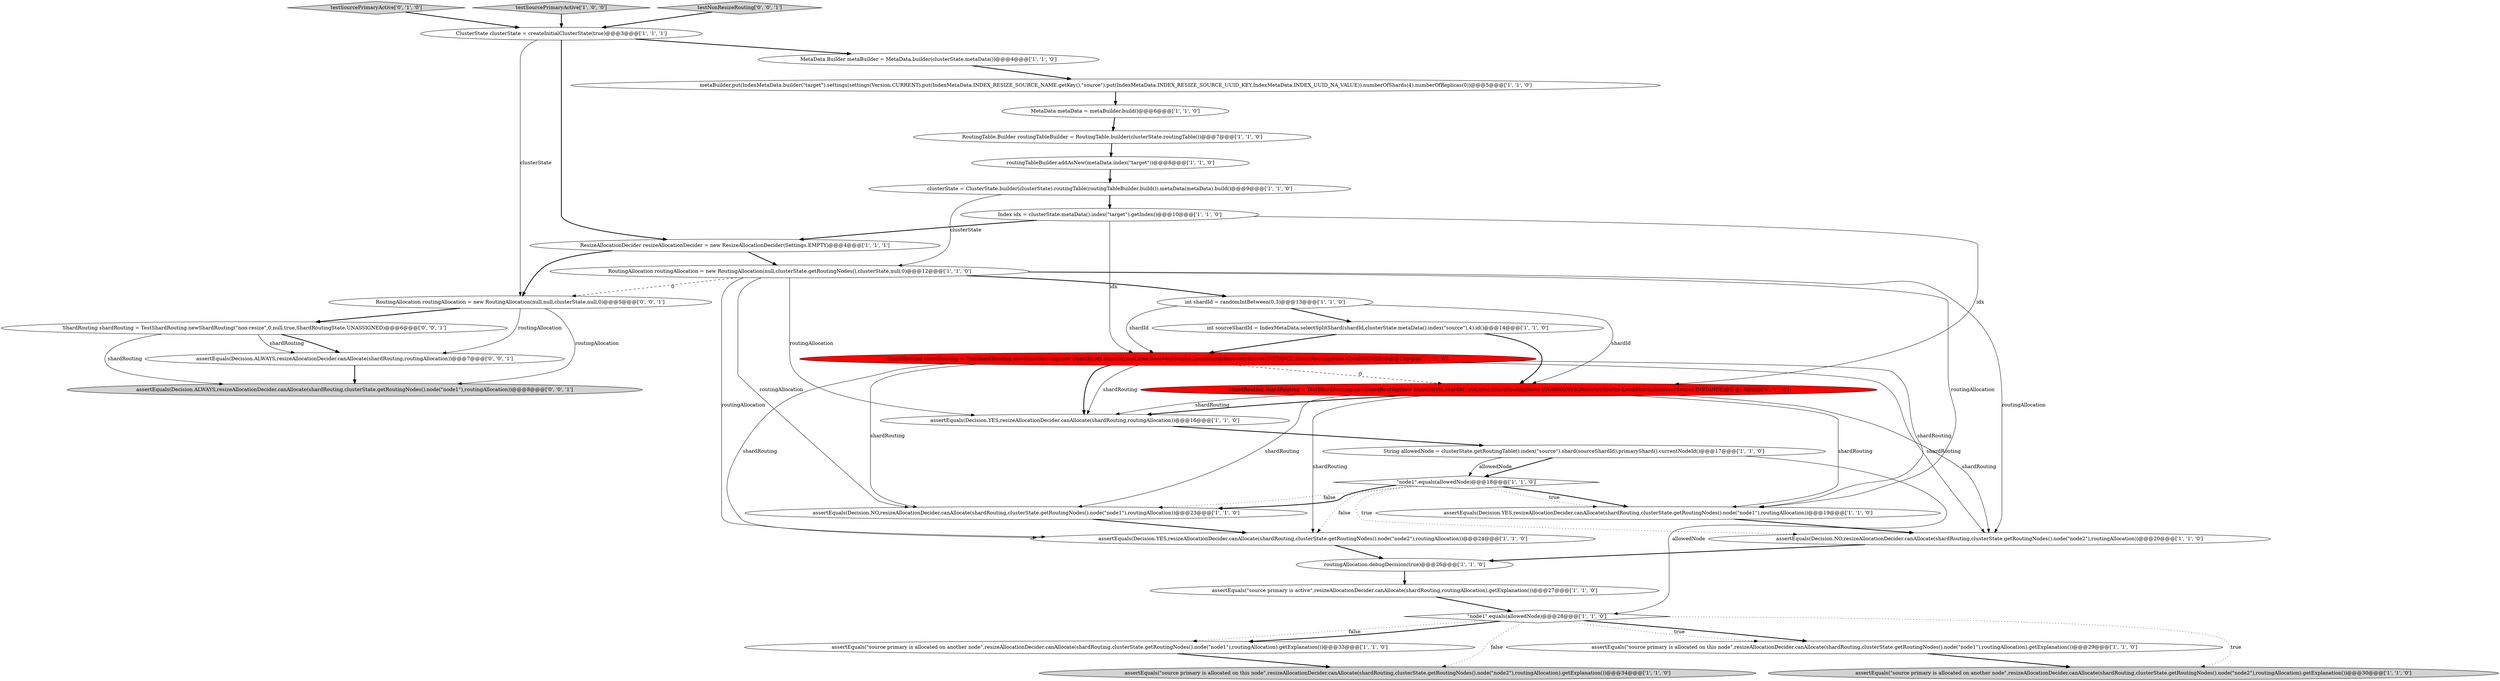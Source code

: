 digraph {
4 [style = filled, label = "routingTableBuilder.addAsNew(metaData.index(\"target\"))@@@8@@@['1', '1', '0']", fillcolor = white, shape = ellipse image = "AAA0AAABBB1BBB"];
30 [style = filled, label = "ShardRouting shardRouting = TestShardRouting.newShardRouting(\"non-resize\",0,null,true,ShardRoutingState.UNASSIGNED)@@@6@@@['0', '0', '1']", fillcolor = white, shape = ellipse image = "AAA0AAABBB3BBB"];
17 [style = filled, label = "String allowedNode = clusterState.getRoutingTable().index(\"source\").shard(sourceShardId).primaryShard().currentNodeId()@@@17@@@['1', '1', '0']", fillcolor = white, shape = ellipse image = "AAA0AAABBB1BBB"];
27 [style = filled, label = "int sourceShardId = IndexMetaData.selectSplitShard(shardId,clusterState.metaData().index(\"source\"),4).id()@@@14@@@['1', '1', '0']", fillcolor = white, shape = ellipse image = "AAA0AAABBB1BBB"];
20 [style = filled, label = "ResizeAllocationDecider resizeAllocationDecider = new ResizeAllocationDecider(Settings.EMPTY)@@@4@@@['1', '1', '1']", fillcolor = white, shape = ellipse image = "AAA0AAABBB1BBB"];
11 [style = filled, label = "ClusterState clusterState = createInitialClusterState(true)@@@3@@@['1', '1', '1']", fillcolor = white, shape = ellipse image = "AAA0AAABBB1BBB"];
28 [style = filled, label = "testSourcePrimaryActive['0', '1', '0']", fillcolor = lightgray, shape = diamond image = "AAA0AAABBB2BBB"];
5 [style = filled, label = "ShardRouting shardRouting = TestShardRouting.newShardRouting(new ShardId(idx,shardId),null,true,RecoverySource.LocalShardsRecoverySource.INSTANCE,ShardRoutingState.UNASSIGNED)@@@15@@@['1', '0', '0']", fillcolor = red, shape = ellipse image = "AAA1AAABBB1BBB"];
18 [style = filled, label = "assertEquals(Decision.NO,resizeAllocationDecider.canAllocate(shardRouting,clusterState.getRoutingNodes().node(\"node1\"),routingAllocation))@@@23@@@['1', '1', '0']", fillcolor = white, shape = ellipse image = "AAA0AAABBB1BBB"];
34 [style = filled, label = "assertEquals(Decision.ALWAYS,resizeAllocationDecider.canAllocate(shardRouting,clusterState.getRoutingNodes().node(\"node1\"),routingAllocation))@@@8@@@['0', '0', '1']", fillcolor = lightgray, shape = ellipse image = "AAA0AAABBB3BBB"];
15 [style = filled, label = "assertEquals(Decision.YES,resizeAllocationDecider.canAllocate(shardRouting,clusterState.getRoutingNodes().node(\"node2\"),routingAllocation))@@@24@@@['1', '1', '0']", fillcolor = white, shape = ellipse image = "AAA0AAABBB1BBB"];
16 [style = filled, label = "testSourcePrimaryActive['1', '0', '0']", fillcolor = lightgray, shape = diamond image = "AAA0AAABBB1BBB"];
31 [style = filled, label = "assertEquals(Decision.ALWAYS,resizeAllocationDecider.canAllocate(shardRouting,routingAllocation))@@@7@@@['0', '0', '1']", fillcolor = white, shape = ellipse image = "AAA0AAABBB3BBB"];
10 [style = filled, label = "assertEquals(\"source primary is allocated on another node\",resizeAllocationDecider.canAllocate(shardRouting,clusterState.getRoutingNodes().node(\"node1\"),routingAllocation).getExplanation())@@@33@@@['1', '1', '0']", fillcolor = white, shape = ellipse image = "AAA0AAABBB1BBB"];
3 [style = filled, label = "assertEquals(Decision.NO,resizeAllocationDecider.canAllocate(shardRouting,clusterState.getRoutingNodes().node(\"node2\"),routingAllocation))@@@20@@@['1', '1', '0']", fillcolor = white, shape = ellipse image = "AAA0AAABBB1BBB"];
13 [style = filled, label = "RoutingAllocation routingAllocation = new RoutingAllocation(null,clusterState.getRoutingNodes(),clusterState,null,0)@@@12@@@['1', '1', '0']", fillcolor = white, shape = ellipse image = "AAA0AAABBB1BBB"];
26 [style = filled, label = "assertEquals(\"source primary is active\",resizeAllocationDecider.canAllocate(shardRouting,routingAllocation).getExplanation())@@@27@@@['1', '1', '0']", fillcolor = white, shape = ellipse image = "AAA0AAABBB1BBB"];
9 [style = filled, label = "assertEquals(Decision.YES,resizeAllocationDecider.canAllocate(shardRouting,routingAllocation))@@@16@@@['1', '1', '0']", fillcolor = white, shape = ellipse image = "AAA0AAABBB1BBB"];
12 [style = filled, label = "assertEquals(\"source primary is allocated on this node\",resizeAllocationDecider.canAllocate(shardRouting,clusterState.getRoutingNodes().node(\"node1\"),routingAllocation).getExplanation())@@@29@@@['1', '1', '0']", fillcolor = white, shape = ellipse image = "AAA0AAABBB1BBB"];
7 [style = filled, label = "assertEquals(\"source primary is allocated on this node\",resizeAllocationDecider.canAllocate(shardRouting,clusterState.getRoutingNodes().node(\"node2\"),routingAllocation).getExplanation())@@@34@@@['1', '1', '0']", fillcolor = lightgray, shape = ellipse image = "AAA0AAABBB1BBB"];
33 [style = filled, label = "RoutingAllocation routingAllocation = new RoutingAllocation(null,null,clusterState,null,0)@@@5@@@['0', '0', '1']", fillcolor = white, shape = ellipse image = "AAA0AAABBB3BBB"];
19 [style = filled, label = "RoutingTable.Builder routingTableBuilder = RoutingTable.builder(clusterState.routingTable())@@@7@@@['1', '1', '0']", fillcolor = white, shape = ellipse image = "AAA0AAABBB1BBB"];
22 [style = filled, label = "metaBuilder.put(IndexMetaData.builder(\"target\").settings(settings(Version.CURRENT).put(IndexMetaData.INDEX_RESIZE_SOURCE_NAME.getKey(),\"source\").put(IndexMetaData.INDEX_RESIZE_SOURCE_UUID_KEY,IndexMetaData.INDEX_UUID_NA_VALUE)).numberOfShards(4).numberOfReplicas(0))@@@5@@@['1', '1', '0']", fillcolor = white, shape = ellipse image = "AAA0AAABBB1BBB"];
6 [style = filled, label = "\"node1\".equals(allowedNode)@@@18@@@['1', '1', '0']", fillcolor = white, shape = diamond image = "AAA0AAABBB1BBB"];
24 [style = filled, label = "assertEquals(\"source primary is allocated on another node\",resizeAllocationDecider.canAllocate(shardRouting,clusterState.getRoutingNodes().node(\"node2\"),routingAllocation).getExplanation())@@@30@@@['1', '1', '0']", fillcolor = lightgray, shape = ellipse image = "AAA0AAABBB1BBB"];
25 [style = filled, label = "MetaData.Builder metaBuilder = MetaData.builder(clusterState.metaData())@@@4@@@['1', '1', '0']", fillcolor = white, shape = ellipse image = "AAA0AAABBB1BBB"];
23 [style = filled, label = "int shardId = randomIntBetween(0,3)@@@13@@@['1', '1', '0']", fillcolor = white, shape = ellipse image = "AAA0AAABBB1BBB"];
2 [style = filled, label = "assertEquals(Decision.YES,resizeAllocationDecider.canAllocate(shardRouting,clusterState.getRoutingNodes().node(\"node1\"),routingAllocation))@@@19@@@['1', '1', '0']", fillcolor = white, shape = ellipse image = "AAA0AAABBB1BBB"];
29 [style = filled, label = "ShardRouting shardRouting = TestShardRouting.newShardRouting(new ShardId(idx,shardId),null,true,ShardRoutingState.UNASSIGNED,RecoverySource.LocalShardsRecoverySource.INSTANCE)@@@15@@@['0', '1', '0']", fillcolor = red, shape = ellipse image = "AAA1AAABBB2BBB"];
0 [style = filled, label = "MetaData metaData = metaBuilder.build()@@@6@@@['1', '1', '0']", fillcolor = white, shape = ellipse image = "AAA0AAABBB1BBB"];
21 [style = filled, label = "routingAllocation.debugDecision(true)@@@26@@@['1', '1', '0']", fillcolor = white, shape = ellipse image = "AAA0AAABBB1BBB"];
32 [style = filled, label = "testNonResizeRouting['0', '0', '1']", fillcolor = lightgray, shape = diamond image = "AAA0AAABBB3BBB"];
14 [style = filled, label = "clusterState = ClusterState.builder(clusterState).routingTable(routingTableBuilder.build()).metaData(metaData).build()@@@9@@@['1', '1', '0']", fillcolor = white, shape = ellipse image = "AAA0AAABBB1BBB"];
8 [style = filled, label = "Index idx = clusterState.metaData().index(\"target\").getIndex()@@@10@@@['1', '1', '0']", fillcolor = white, shape = ellipse image = "AAA0AAABBB1BBB"];
1 [style = filled, label = "\"node1\".equals(allowedNode)@@@28@@@['1', '1', '0']", fillcolor = white, shape = diamond image = "AAA0AAABBB1BBB"];
11->20 [style = bold, label=""];
5->2 [style = solid, label="shardRouting"];
4->14 [style = bold, label=""];
23->5 [style = solid, label="shardId"];
20->13 [style = bold, label=""];
16->11 [style = bold, label=""];
23->27 [style = bold, label=""];
25->22 [style = bold, label=""];
5->9 [style = bold, label=""];
17->6 [style = bold, label=""];
1->7 [style = dotted, label="false"];
0->19 [style = bold, label=""];
15->21 [style = bold, label=""];
17->6 [style = solid, label="allowedNode"];
6->18 [style = bold, label=""];
2->3 [style = bold, label=""];
26->1 [style = bold, label=""];
29->9 [style = bold, label=""];
28->11 [style = bold, label=""];
18->15 [style = bold, label=""];
33->31 [style = solid, label="routingAllocation"];
6->15 [style = dotted, label="false"];
5->18 [style = solid, label="shardRouting"];
1->24 [style = dotted, label="true"];
9->17 [style = bold, label=""];
29->9 [style = solid, label="shardRouting"];
5->29 [style = dashed, label="0"];
12->24 [style = bold, label=""];
13->3 [style = solid, label="routingAllocation"];
29->18 [style = solid, label="shardRouting"];
10->7 [style = bold, label=""];
5->3 [style = solid, label="shardRouting"];
20->33 [style = bold, label=""];
31->34 [style = bold, label=""];
11->33 [style = solid, label="clusterState"];
6->2 [style = bold, label=""];
8->29 [style = solid, label="idx"];
14->13 [style = solid, label="clusterState"];
21->26 [style = bold, label=""];
6->18 [style = dotted, label="false"];
13->18 [style = solid, label="routingAllocation"];
1->10 [style = dotted, label="false"];
6->2 [style = dotted, label="true"];
8->20 [style = bold, label=""];
22->0 [style = bold, label=""];
13->2 [style = solid, label="routingAllocation"];
30->31 [style = bold, label=""];
13->15 [style = solid, label="routingAllocation"];
5->15 [style = solid, label="shardRouting"];
13->9 [style = solid, label="routingAllocation"];
1->12 [style = dotted, label="true"];
30->31 [style = solid, label="shardRouting"];
29->3 [style = solid, label="shardRouting"];
13->23 [style = bold, label=""];
1->12 [style = bold, label=""];
33->30 [style = bold, label=""];
5->9 [style = solid, label="shardRouting"];
23->29 [style = solid, label="shardId"];
8->5 [style = solid, label="idx"];
3->21 [style = bold, label=""];
17->1 [style = solid, label="allowedNode"];
13->33 [style = dashed, label="0"];
14->8 [style = bold, label=""];
30->34 [style = solid, label="shardRouting"];
19->4 [style = bold, label=""];
33->34 [style = solid, label="routingAllocation"];
27->5 [style = bold, label=""];
27->29 [style = bold, label=""];
6->3 [style = dotted, label="true"];
1->10 [style = bold, label=""];
32->11 [style = bold, label=""];
11->25 [style = bold, label=""];
29->15 [style = solid, label="shardRouting"];
29->2 [style = solid, label="shardRouting"];
}
